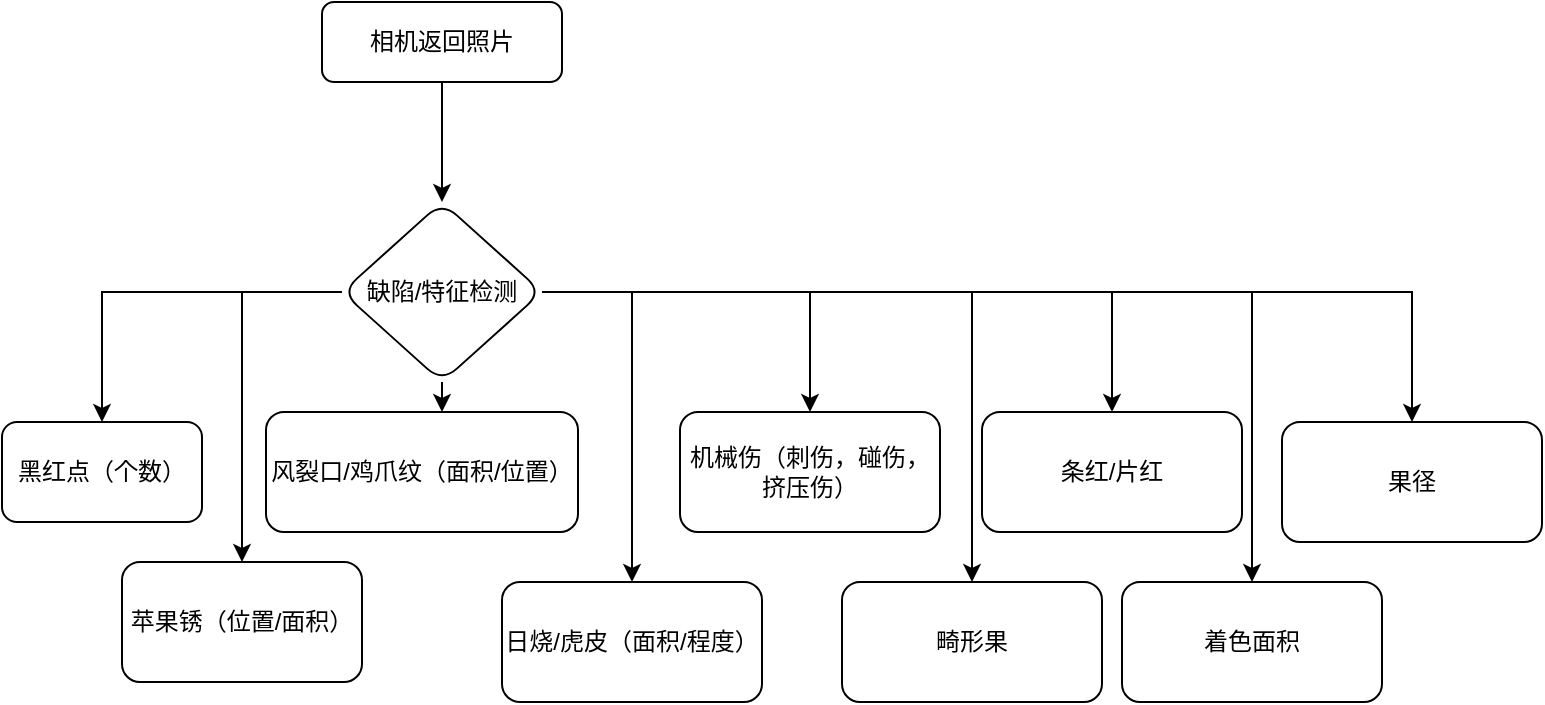 <mxfile version="13.6.5" type="github">
  <diagram id="C5RBs43oDa-KdzZeNtuy" name="Page-1">
    <mxGraphModel dx="2066" dy="1163" grid="1" gridSize="10" guides="1" tooltips="1" connect="1" arrows="1" fold="1" page="1" pageScale="1" pageWidth="827" pageHeight="1169" math="0" shadow="0">
      <root>
        <mxCell id="WIyWlLk6GJQsqaUBKTNV-0" />
        <mxCell id="WIyWlLk6GJQsqaUBKTNV-1" parent="WIyWlLk6GJQsqaUBKTNV-0" />
        <mxCell id="UW98S7ijKTjuYcUrlLJn-1" value="" style="edgeStyle=orthogonalEdgeStyle;rounded=0;orthogonalLoop=1;jettySize=auto;html=1;" edge="1" parent="WIyWlLk6GJQsqaUBKTNV-1" source="WIyWlLk6GJQsqaUBKTNV-3" target="UW98S7ijKTjuYcUrlLJn-0">
          <mxGeometry relative="1" as="geometry" />
        </mxCell>
        <mxCell id="WIyWlLk6GJQsqaUBKTNV-3" value="相机返回照片" style="rounded=1;whiteSpace=wrap;html=1;fontSize=12;glass=0;strokeWidth=1;shadow=0;" parent="WIyWlLk6GJQsqaUBKTNV-1" vertex="1">
          <mxGeometry x="170" y="80" width="120" height="40" as="geometry" />
        </mxCell>
        <mxCell id="UW98S7ijKTjuYcUrlLJn-3" value="" style="edgeStyle=orthogonalEdgeStyle;rounded=0;orthogonalLoop=1;jettySize=auto;html=1;" edge="1" parent="WIyWlLk6GJQsqaUBKTNV-1" source="UW98S7ijKTjuYcUrlLJn-0" target="UW98S7ijKTjuYcUrlLJn-2">
          <mxGeometry relative="1" as="geometry" />
        </mxCell>
        <mxCell id="UW98S7ijKTjuYcUrlLJn-5" value="" style="edgeStyle=orthogonalEdgeStyle;rounded=0;orthogonalLoop=1;jettySize=auto;html=1;exitX=0;exitY=0.5;exitDx=0;exitDy=0;" edge="1" parent="WIyWlLk6GJQsqaUBKTNV-1" source="UW98S7ijKTjuYcUrlLJn-0" target="UW98S7ijKTjuYcUrlLJn-4">
          <mxGeometry relative="1" as="geometry" />
        </mxCell>
        <mxCell id="UW98S7ijKTjuYcUrlLJn-7" value="" style="edgeStyle=orthogonalEdgeStyle;rounded=0;orthogonalLoop=1;jettySize=auto;html=1;" edge="1" parent="WIyWlLk6GJQsqaUBKTNV-1" source="UW98S7ijKTjuYcUrlLJn-0" target="UW98S7ijKTjuYcUrlLJn-6">
          <mxGeometry relative="1" as="geometry">
            <Array as="points">
              <mxPoint x="250" y="295" />
              <mxPoint x="278" y="295" />
            </Array>
          </mxGeometry>
        </mxCell>
        <mxCell id="UW98S7ijKTjuYcUrlLJn-8" style="edgeStyle=orthogonalEdgeStyle;rounded=0;orthogonalLoop=1;jettySize=auto;html=1;exitX=1;exitY=0.5;exitDx=0;exitDy=0;entryX=0.5;entryY=0;entryDx=0;entryDy=0;" edge="1" parent="WIyWlLk6GJQsqaUBKTNV-1" source="UW98S7ijKTjuYcUrlLJn-0" target="UW98S7ijKTjuYcUrlLJn-9">
          <mxGeometry relative="1" as="geometry">
            <mxPoint x="530" y="310" as="targetPoint" />
          </mxGeometry>
        </mxCell>
        <mxCell id="UW98S7ijKTjuYcUrlLJn-11" style="edgeStyle=orthogonalEdgeStyle;rounded=0;orthogonalLoop=1;jettySize=auto;html=1;" edge="1" parent="WIyWlLk6GJQsqaUBKTNV-1" source="UW98S7ijKTjuYcUrlLJn-0" target="UW98S7ijKTjuYcUrlLJn-12">
          <mxGeometry relative="1" as="geometry">
            <mxPoint x="700" y="330" as="targetPoint" />
          </mxGeometry>
        </mxCell>
        <mxCell id="UW98S7ijKTjuYcUrlLJn-13" style="edgeStyle=orthogonalEdgeStyle;rounded=0;orthogonalLoop=1;jettySize=auto;html=1;exitX=1;exitY=0.5;exitDx=0;exitDy=0;entryX=0.5;entryY=0;entryDx=0;entryDy=0;" edge="1" parent="WIyWlLk6GJQsqaUBKTNV-1" source="UW98S7ijKTjuYcUrlLJn-0" target="UW98S7ijKTjuYcUrlLJn-14">
          <mxGeometry relative="1" as="geometry">
            <mxPoint x="770" y="360" as="targetPoint" />
          </mxGeometry>
        </mxCell>
        <mxCell id="UW98S7ijKTjuYcUrlLJn-17" style="edgeStyle=orthogonalEdgeStyle;rounded=0;orthogonalLoop=1;jettySize=auto;html=1;entryX=0.5;entryY=0;entryDx=0;entryDy=0;" edge="1" parent="WIyWlLk6GJQsqaUBKTNV-1" source="UW98S7ijKTjuYcUrlLJn-0" target="UW98S7ijKTjuYcUrlLJn-18">
          <mxGeometry relative="1" as="geometry">
            <mxPoint x="610" y="360" as="targetPoint" />
          </mxGeometry>
        </mxCell>
        <mxCell id="UW98S7ijKTjuYcUrlLJn-20" style="edgeStyle=orthogonalEdgeStyle;rounded=0;orthogonalLoop=1;jettySize=auto;html=1;exitX=1;exitY=0.5;exitDx=0;exitDy=0;" edge="1" parent="WIyWlLk6GJQsqaUBKTNV-1" source="UW98S7ijKTjuYcUrlLJn-0" target="UW98S7ijKTjuYcUrlLJn-19">
          <mxGeometry relative="1" as="geometry" />
        </mxCell>
        <mxCell id="UW98S7ijKTjuYcUrlLJn-23" style="edgeStyle=orthogonalEdgeStyle;rounded=0;orthogonalLoop=1;jettySize=auto;html=1;" edge="1" parent="WIyWlLk6GJQsqaUBKTNV-1" source="UW98S7ijKTjuYcUrlLJn-0" target="UW98S7ijKTjuYcUrlLJn-22">
          <mxGeometry relative="1" as="geometry" />
        </mxCell>
        <mxCell id="UW98S7ijKTjuYcUrlLJn-0" value="缺陷/特征检测" style="rhombus;whiteSpace=wrap;html=1;rounded=1;shadow=0;strokeWidth=1;glass=0;" vertex="1" parent="WIyWlLk6GJQsqaUBKTNV-1">
          <mxGeometry x="180" y="180" width="100" height="90" as="geometry" />
        </mxCell>
        <mxCell id="UW98S7ijKTjuYcUrlLJn-2" value="黑红点（个数）" style="whiteSpace=wrap;html=1;rounded=1;shadow=0;strokeWidth=1;glass=0;" vertex="1" parent="WIyWlLk6GJQsqaUBKTNV-1">
          <mxGeometry x="10" y="290" width="100" height="50" as="geometry" />
        </mxCell>
        <mxCell id="UW98S7ijKTjuYcUrlLJn-4" value="苹果锈（位置/面积）" style="whiteSpace=wrap;html=1;rounded=1;shadow=0;strokeWidth=1;glass=0;" vertex="1" parent="WIyWlLk6GJQsqaUBKTNV-1">
          <mxGeometry x="70" y="360" width="120" height="60" as="geometry" />
        </mxCell>
        <mxCell id="UW98S7ijKTjuYcUrlLJn-6" value="风裂口/鸡爪纹（面积/位置）" style="whiteSpace=wrap;html=1;rounded=1;shadow=0;strokeWidth=1;glass=0;" vertex="1" parent="WIyWlLk6GJQsqaUBKTNV-1">
          <mxGeometry x="142" y="285" width="156" height="60" as="geometry" />
        </mxCell>
        <mxCell id="UW98S7ijKTjuYcUrlLJn-9" value="日烧/虎皮（面积/程度）" style="whiteSpace=wrap;html=1;rounded=1;shadow=0;strokeWidth=1;glass=0;" vertex="1" parent="WIyWlLk6GJQsqaUBKTNV-1">
          <mxGeometry x="260" y="370" width="130" height="60" as="geometry" />
        </mxCell>
        <mxCell id="UW98S7ijKTjuYcUrlLJn-12" value="机械伤（刺伤，碰伤，挤压伤）" style="whiteSpace=wrap;html=1;rounded=1;shadow=0;strokeWidth=1;glass=0;" vertex="1" parent="WIyWlLk6GJQsqaUBKTNV-1">
          <mxGeometry x="349" y="285" width="130" height="60" as="geometry" />
        </mxCell>
        <mxCell id="UW98S7ijKTjuYcUrlLJn-14" value="畸形果" style="whiteSpace=wrap;html=1;rounded=1;shadow=0;strokeWidth=1;glass=0;" vertex="1" parent="WIyWlLk6GJQsqaUBKTNV-1">
          <mxGeometry x="430" y="370" width="130" height="60" as="geometry" />
        </mxCell>
        <mxCell id="UW98S7ijKTjuYcUrlLJn-18" value="条红/片红" style="whiteSpace=wrap;html=1;rounded=1;shadow=0;strokeWidth=1;glass=0;" vertex="1" parent="WIyWlLk6GJQsqaUBKTNV-1">
          <mxGeometry x="500" y="285" width="130" height="60" as="geometry" />
        </mxCell>
        <mxCell id="UW98S7ijKTjuYcUrlLJn-19" value="着色面积" style="whiteSpace=wrap;html=1;rounded=1;shadow=0;strokeWidth=1;glass=0;" vertex="1" parent="WIyWlLk6GJQsqaUBKTNV-1">
          <mxGeometry x="570" y="370" width="130" height="60" as="geometry" />
        </mxCell>
        <mxCell id="UW98S7ijKTjuYcUrlLJn-22" value="果径" style="whiteSpace=wrap;html=1;rounded=1;shadow=0;strokeWidth=1;glass=0;" vertex="1" parent="WIyWlLk6GJQsqaUBKTNV-1">
          <mxGeometry x="650" y="290" width="130" height="60" as="geometry" />
        </mxCell>
      </root>
    </mxGraphModel>
  </diagram>
</mxfile>
